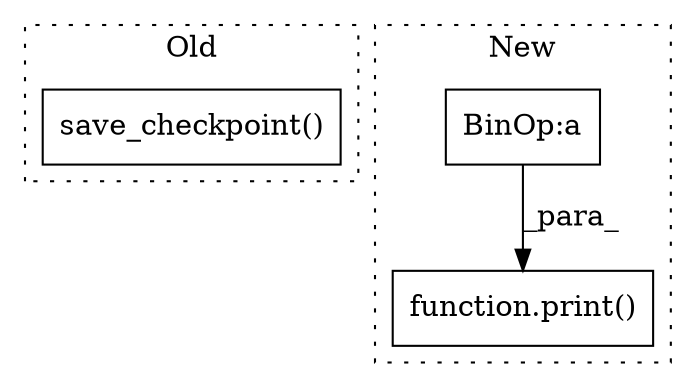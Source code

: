 digraph G {
subgraph cluster0 {
1 [label="save_checkpoint()" a="75" s="8126,8174" l="26,1" shape="box"];
label = "Old";
style="dotted";
}
subgraph cluster1 {
2 [label="function.print()" a="75" s="3790,3934" l="6,1" shape="box"];
3 [label="BinOp:a" a="82" s="3931" l="1" shape="box"];
label = "New";
style="dotted";
}
3 -> 2 [label="_para_"];
}